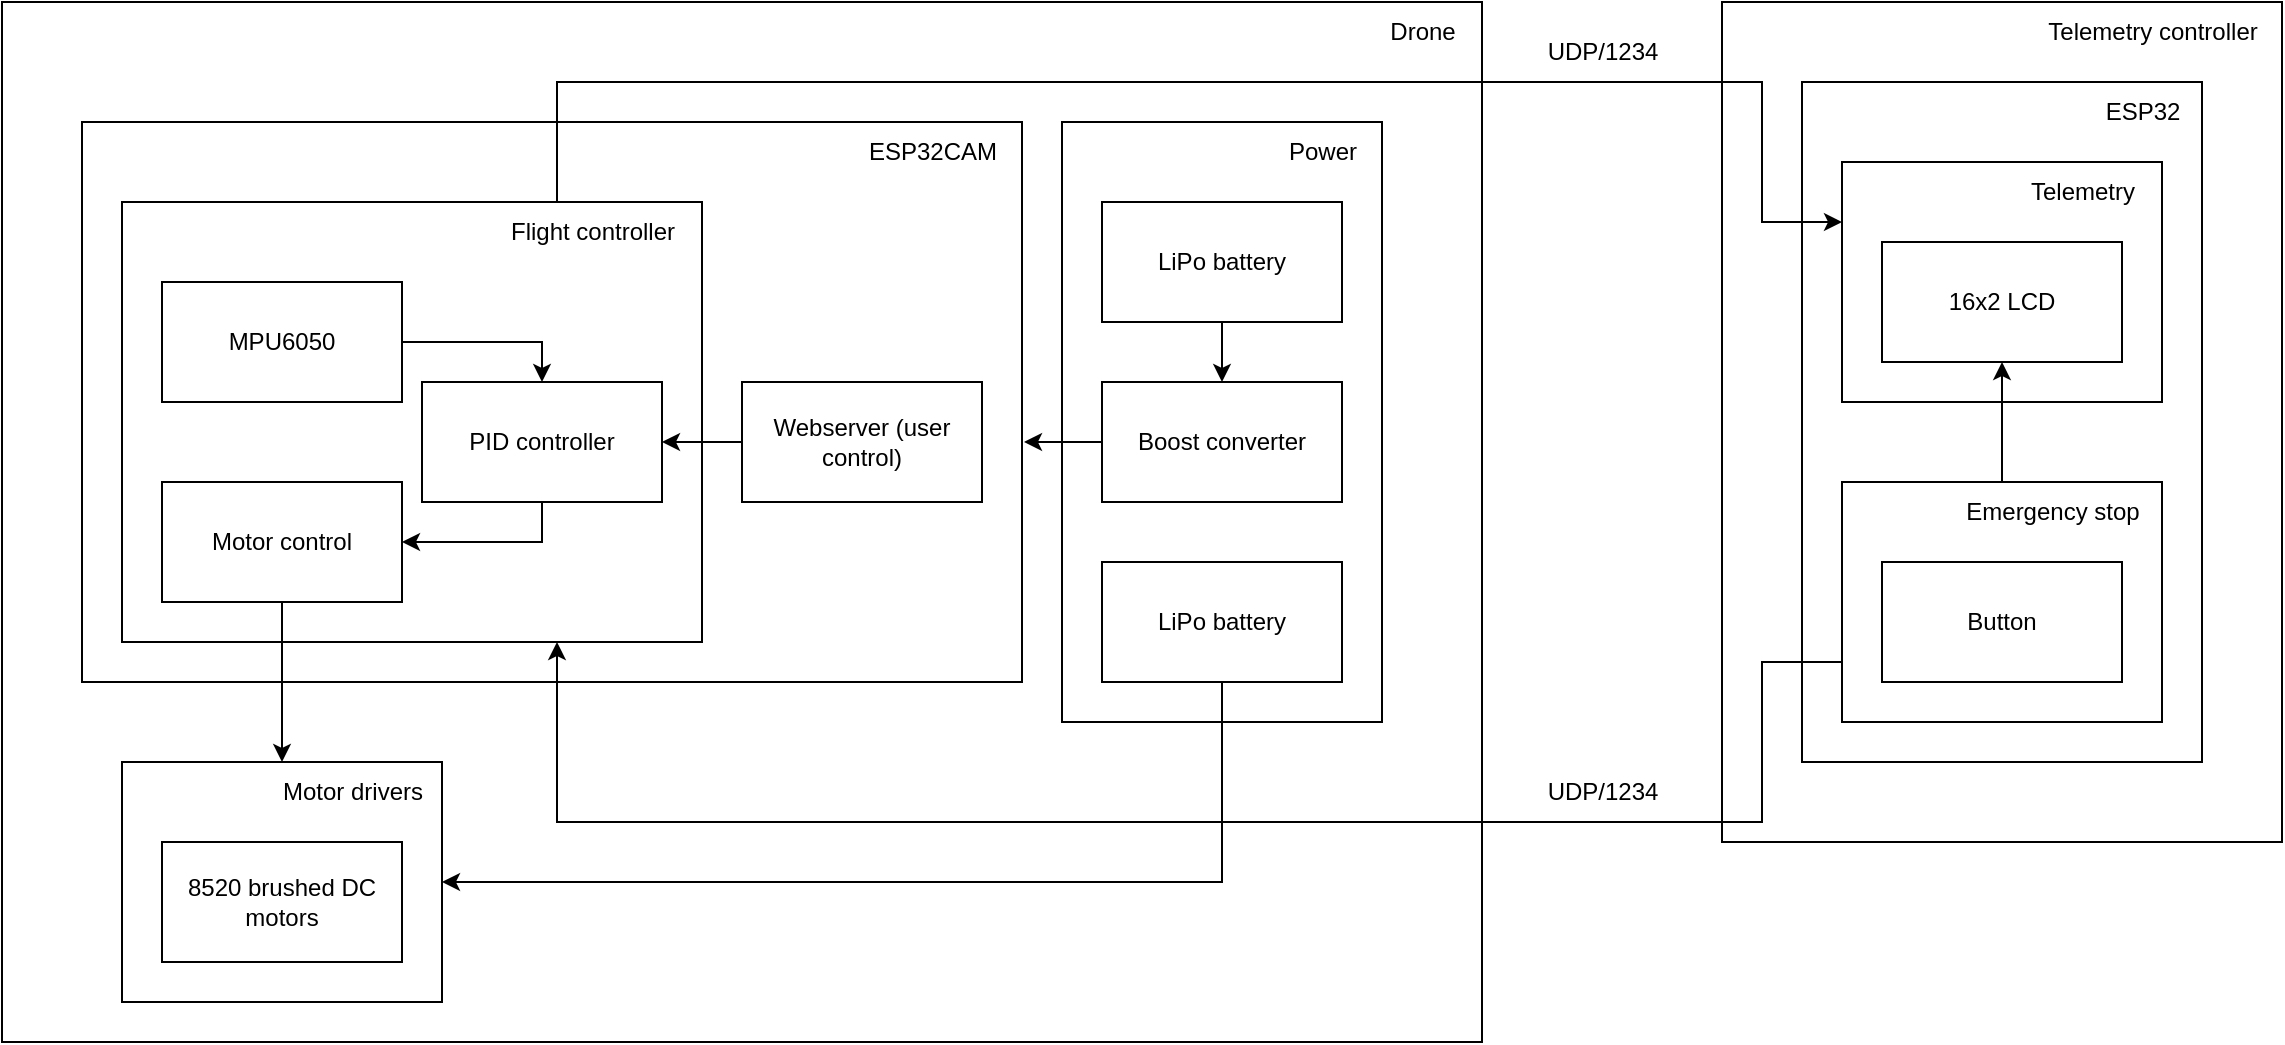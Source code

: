 <mxfile version="27.1.6">
  <diagram name="Pagina-1" id="nKQ8IWOeLe__zJpFMWA1">
    <mxGraphModel dx="1426" dy="785" grid="1" gridSize="10" guides="1" tooltips="1" connect="1" arrows="1" fold="1" page="1" pageScale="1" pageWidth="827" pageHeight="1169" math="0" shadow="0">
      <root>
        <mxCell id="0" />
        <mxCell id="1" parent="0" />
        <mxCell id="KUeEee9QzAsEJCoc757X-1" value="" style="rounded=0;whiteSpace=wrap;html=1;" vertex="1" parent="1">
          <mxGeometry x="40" y="40" width="740" height="520" as="geometry" />
        </mxCell>
        <mxCell id="KUeEee9QzAsEJCoc757X-2" value="" style="rounded=0;whiteSpace=wrap;html=1;" vertex="1" parent="1">
          <mxGeometry x="80" y="100" width="470" height="280" as="geometry" />
        </mxCell>
        <mxCell id="KUeEee9QzAsEJCoc757X-3" value="" style="rounded=0;whiteSpace=wrap;html=1;" vertex="1" parent="1">
          <mxGeometry x="100" y="140" width="290" height="220" as="geometry" />
        </mxCell>
        <mxCell id="KUeEee9QzAsEJCoc757X-4" value="&lt;div&gt;ESP32CAM&lt;/div&gt;" style="text;html=1;align=center;verticalAlign=middle;resizable=0;points=[];autosize=1;strokeColor=none;fillColor=none;" vertex="1" parent="1">
          <mxGeometry x="460" y="100" width="90" height="30" as="geometry" />
        </mxCell>
        <mxCell id="KUeEee9QzAsEJCoc757X-5" value="Flight controller" style="text;html=1;align=center;verticalAlign=middle;resizable=0;points=[];autosize=1;strokeColor=none;fillColor=none;" vertex="1" parent="1">
          <mxGeometry x="280" y="140" width="110" height="30" as="geometry" />
        </mxCell>
        <mxCell id="KUeEee9QzAsEJCoc757X-6" style="edgeStyle=orthogonalEdgeStyle;rounded=0;orthogonalLoop=1;jettySize=auto;html=1;exitX=0.5;exitY=1;exitDx=0;exitDy=0;entryX=1;entryY=0.5;entryDx=0;entryDy=0;" edge="1" parent="1" source="KUeEee9QzAsEJCoc757X-7" target="KUeEee9QzAsEJCoc757X-9">
          <mxGeometry relative="1" as="geometry" />
        </mxCell>
        <mxCell id="KUeEee9QzAsEJCoc757X-7" value="PID controller" style="rounded=0;whiteSpace=wrap;html=1;" vertex="1" parent="1">
          <mxGeometry x="250" y="230" width="120" height="60" as="geometry" />
        </mxCell>
        <mxCell id="KUeEee9QzAsEJCoc757X-8" style="edgeStyle=orthogonalEdgeStyle;rounded=0;orthogonalLoop=1;jettySize=auto;html=1;exitX=0.5;exitY=1;exitDx=0;exitDy=0;entryX=0.5;entryY=0;entryDx=0;entryDy=0;" edge="1" parent="1" source="KUeEee9QzAsEJCoc757X-9" target="KUeEee9QzAsEJCoc757X-18">
          <mxGeometry relative="1" as="geometry" />
        </mxCell>
        <mxCell id="KUeEee9QzAsEJCoc757X-9" value="Motor control" style="rounded=0;whiteSpace=wrap;html=1;" vertex="1" parent="1">
          <mxGeometry x="120" y="280" width="120" height="60" as="geometry" />
        </mxCell>
        <mxCell id="KUeEee9QzAsEJCoc757X-10" value="Drone" style="text;html=1;align=center;verticalAlign=middle;resizable=0;points=[];autosize=1;strokeColor=none;fillColor=none;" vertex="1" parent="1">
          <mxGeometry x="720" y="40" width="60" height="30" as="geometry" />
        </mxCell>
        <mxCell id="KUeEee9QzAsEJCoc757X-11" style="edgeStyle=orthogonalEdgeStyle;rounded=0;orthogonalLoop=1;jettySize=auto;html=1;exitX=0;exitY=0.5;exitDx=0;exitDy=0;entryX=1;entryY=0.5;entryDx=0;entryDy=0;" edge="1" parent="1" source="KUeEee9QzAsEJCoc757X-12" target="KUeEee9QzAsEJCoc757X-7">
          <mxGeometry relative="1" as="geometry" />
        </mxCell>
        <mxCell id="KUeEee9QzAsEJCoc757X-12" value="Webserver (user control)" style="rounded=0;whiteSpace=wrap;html=1;" vertex="1" parent="1">
          <mxGeometry x="410" y="230" width="120" height="60" as="geometry" />
        </mxCell>
        <mxCell id="KUeEee9QzAsEJCoc757X-13" value="" style="rounded=0;whiteSpace=wrap;html=1;" vertex="1" parent="1">
          <mxGeometry x="570" y="100" width="160" height="300" as="geometry" />
        </mxCell>
        <mxCell id="KUeEee9QzAsEJCoc757X-14" value="Power" style="text;html=1;align=center;verticalAlign=middle;resizable=0;points=[];autosize=1;strokeColor=none;fillColor=none;" vertex="1" parent="1">
          <mxGeometry x="670" y="100" width="60" height="30" as="geometry" />
        </mxCell>
        <mxCell id="KUeEee9QzAsEJCoc757X-15" style="edgeStyle=orthogonalEdgeStyle;rounded=0;orthogonalLoop=1;jettySize=auto;html=1;exitX=0.5;exitY=1;exitDx=0;exitDy=0;entryX=0.5;entryY=0;entryDx=0;entryDy=0;" edge="1" parent="1" source="KUeEee9QzAsEJCoc757X-16" target="KUeEee9QzAsEJCoc757X-17">
          <mxGeometry relative="1" as="geometry" />
        </mxCell>
        <mxCell id="KUeEee9QzAsEJCoc757X-16" value="LiPo battery" style="rounded=0;whiteSpace=wrap;html=1;" vertex="1" parent="1">
          <mxGeometry x="590" y="140" width="120" height="60" as="geometry" />
        </mxCell>
        <mxCell id="KUeEee9QzAsEJCoc757X-17" value="Boost converter" style="rounded=0;whiteSpace=wrap;html=1;" vertex="1" parent="1">
          <mxGeometry x="590" y="230" width="120" height="60" as="geometry" />
        </mxCell>
        <mxCell id="KUeEee9QzAsEJCoc757X-18" value="" style="rounded=0;whiteSpace=wrap;html=1;" vertex="1" parent="1">
          <mxGeometry x="100" y="420" width="160" height="120" as="geometry" />
        </mxCell>
        <mxCell id="KUeEee9QzAsEJCoc757X-19" style="edgeStyle=orthogonalEdgeStyle;rounded=0;orthogonalLoop=1;jettySize=auto;html=1;exitX=0.5;exitY=1;exitDx=0;exitDy=0;entryX=1;entryY=0.5;entryDx=0;entryDy=0;" edge="1" parent="1" source="KUeEee9QzAsEJCoc757X-20" target="KUeEee9QzAsEJCoc757X-18">
          <mxGeometry relative="1" as="geometry" />
        </mxCell>
        <mxCell id="KUeEee9QzAsEJCoc757X-20" value="LiPo battery" style="rounded=0;whiteSpace=wrap;html=1;" vertex="1" parent="1">
          <mxGeometry x="590" y="320" width="120" height="60" as="geometry" />
        </mxCell>
        <mxCell id="KUeEee9QzAsEJCoc757X-21" value="8520 brushed DC motors" style="rounded=0;whiteSpace=wrap;html=1;" vertex="1" parent="1">
          <mxGeometry x="120" y="460" width="120" height="60" as="geometry" />
        </mxCell>
        <mxCell id="KUeEee9QzAsEJCoc757X-22" value="&lt;div&gt;Motor drivers&lt;/div&gt;" style="text;html=1;align=center;verticalAlign=middle;resizable=0;points=[];autosize=1;strokeColor=none;fillColor=none;" vertex="1" parent="1">
          <mxGeometry x="170" y="420" width="90" height="30" as="geometry" />
        </mxCell>
        <mxCell id="KUeEee9QzAsEJCoc757X-23" value="" style="rounded=0;whiteSpace=wrap;html=1;" vertex="1" parent="1">
          <mxGeometry x="900" y="40" width="280" height="420" as="geometry" />
        </mxCell>
        <mxCell id="KUeEee9QzAsEJCoc757X-24" value="Telemetry controller" style="text;html=1;align=center;verticalAlign=middle;resizable=0;points=[];autosize=1;strokeColor=none;fillColor=none;" vertex="1" parent="1">
          <mxGeometry x="1050" y="40" width="130" height="30" as="geometry" />
        </mxCell>
        <mxCell id="KUeEee9QzAsEJCoc757X-25" value="" style="rounded=0;whiteSpace=wrap;html=1;" vertex="1" parent="1">
          <mxGeometry x="940" y="80" width="200" height="340" as="geometry" />
        </mxCell>
        <mxCell id="KUeEee9QzAsEJCoc757X-26" value="" style="rounded=0;whiteSpace=wrap;html=1;" vertex="1" parent="1">
          <mxGeometry x="960" y="120" width="160" height="120" as="geometry" />
        </mxCell>
        <mxCell id="KUeEee9QzAsEJCoc757X-27" value="16x2 LCD" style="rounded=0;whiteSpace=wrap;html=1;" vertex="1" parent="1">
          <mxGeometry x="980" y="160" width="120" height="60" as="geometry" />
        </mxCell>
        <mxCell id="KUeEee9QzAsEJCoc757X-28" style="edgeStyle=orthogonalEdgeStyle;rounded=0;orthogonalLoop=1;jettySize=auto;html=1;exitX=0.5;exitY=0;exitDx=0;exitDy=0;entryX=0.5;entryY=1;entryDx=0;entryDy=0;" edge="1" parent="1" source="KUeEee9QzAsEJCoc757X-30" target="KUeEee9QzAsEJCoc757X-27">
          <mxGeometry relative="1" as="geometry" />
        </mxCell>
        <mxCell id="KUeEee9QzAsEJCoc757X-29" style="edgeStyle=orthogonalEdgeStyle;rounded=0;orthogonalLoop=1;jettySize=auto;html=1;exitX=0;exitY=0.75;exitDx=0;exitDy=0;entryX=0.75;entryY=1;entryDx=0;entryDy=0;" edge="1" parent="1" source="KUeEee9QzAsEJCoc757X-30" target="KUeEee9QzAsEJCoc757X-3">
          <mxGeometry relative="1" as="geometry">
            <Array as="points">
              <mxPoint x="920" y="370" />
              <mxPoint x="920" y="450" />
              <mxPoint x="318" y="450" />
            </Array>
          </mxGeometry>
        </mxCell>
        <mxCell id="KUeEee9QzAsEJCoc757X-30" value="" style="rounded=0;whiteSpace=wrap;html=1;" vertex="1" parent="1">
          <mxGeometry x="960" y="280" width="160" height="120" as="geometry" />
        </mxCell>
        <mxCell id="KUeEee9QzAsEJCoc757X-31" value="Button" style="rounded=0;whiteSpace=wrap;html=1;" vertex="1" parent="1">
          <mxGeometry x="980" y="320" width="120" height="60" as="geometry" />
        </mxCell>
        <mxCell id="KUeEee9QzAsEJCoc757X-32" value="ESP32" style="text;html=1;align=center;verticalAlign=middle;resizable=0;points=[];autosize=1;strokeColor=none;fillColor=none;" vertex="1" parent="1">
          <mxGeometry x="1080" y="80" width="60" height="30" as="geometry" />
        </mxCell>
        <mxCell id="KUeEee9QzAsEJCoc757X-33" value="Telemetry" style="text;html=1;align=center;verticalAlign=middle;resizable=0;points=[];autosize=1;strokeColor=none;fillColor=none;" vertex="1" parent="1">
          <mxGeometry x="1040" y="120" width="80" height="30" as="geometry" />
        </mxCell>
        <mxCell id="KUeEee9QzAsEJCoc757X-34" value="Emergency stop" style="text;html=1;align=center;verticalAlign=middle;resizable=0;points=[];autosize=1;strokeColor=none;fillColor=none;" vertex="1" parent="1">
          <mxGeometry x="1010" y="280" width="110" height="30" as="geometry" />
        </mxCell>
        <mxCell id="KUeEee9QzAsEJCoc757X-35" value="UDP/1234" style="text;html=1;align=center;verticalAlign=middle;resizable=0;points=[];autosize=1;strokeColor=none;fillColor=none;" vertex="1" parent="1">
          <mxGeometry x="800" y="420" width="80" height="30" as="geometry" />
        </mxCell>
        <mxCell id="KUeEee9QzAsEJCoc757X-36" style="edgeStyle=orthogonalEdgeStyle;rounded=0;orthogonalLoop=1;jettySize=auto;html=1;exitX=0;exitY=0.5;exitDx=0;exitDy=0;" edge="1" parent="1" source="KUeEee9QzAsEJCoc757X-17">
          <mxGeometry relative="1" as="geometry">
            <mxPoint x="551" y="260" as="targetPoint" />
          </mxGeometry>
        </mxCell>
        <mxCell id="KUeEee9QzAsEJCoc757X-37" value="UDP/1234" style="text;html=1;align=center;verticalAlign=middle;resizable=0;points=[];autosize=1;strokeColor=none;fillColor=none;" vertex="1" parent="1">
          <mxGeometry x="800" y="50" width="80" height="30" as="geometry" />
        </mxCell>
        <mxCell id="KUeEee9QzAsEJCoc757X-38" style="edgeStyle=orthogonalEdgeStyle;rounded=0;orthogonalLoop=1;jettySize=auto;html=1;exitX=1;exitY=0.5;exitDx=0;exitDy=0;entryX=0.5;entryY=0;entryDx=0;entryDy=0;" edge="1" parent="1" source="KUeEee9QzAsEJCoc757X-39" target="KUeEee9QzAsEJCoc757X-7">
          <mxGeometry relative="1" as="geometry" />
        </mxCell>
        <mxCell id="KUeEee9QzAsEJCoc757X-39" value="MPU6050" style="rounded=0;whiteSpace=wrap;html=1;" vertex="1" parent="1">
          <mxGeometry x="120" y="180" width="120" height="60" as="geometry" />
        </mxCell>
        <mxCell id="KUeEee9QzAsEJCoc757X-40" style="edgeStyle=orthogonalEdgeStyle;rounded=0;orthogonalLoop=1;jettySize=auto;html=1;exitX=0.75;exitY=0;exitDx=0;exitDy=0;entryX=0;entryY=0.25;entryDx=0;entryDy=0;" edge="1" parent="1" source="KUeEee9QzAsEJCoc757X-3" target="KUeEee9QzAsEJCoc757X-26">
          <mxGeometry relative="1" as="geometry">
            <Array as="points">
              <mxPoint x="318" y="80" />
              <mxPoint x="920" y="80" />
              <mxPoint x="920" y="150" />
            </Array>
          </mxGeometry>
        </mxCell>
      </root>
    </mxGraphModel>
  </diagram>
</mxfile>
